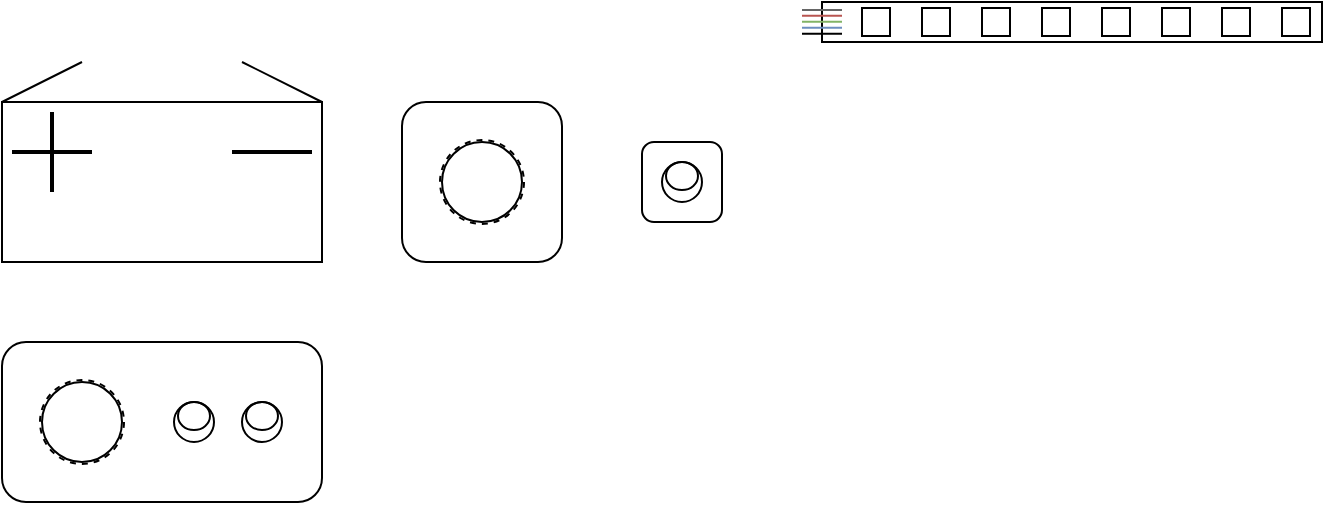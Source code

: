 <mxfile version="24.3.1" type="github">
  <diagram name="Page-1" id="7e0a89b8-554c-2b80-1dc8-d5c74ca68de4">
    <mxGraphModel dx="862" dy="777" grid="1" gridSize="10" guides="1" tooltips="1" connect="1" arrows="1" fold="1" page="1" pageScale="1" pageWidth="1100" pageHeight="850" background="none" math="0" shadow="0">
      <root>
        <mxCell id="0" />
        <mxCell id="1" parent="0" />
        <mxCell id="J7rhaMlsu3oNgTTagieO-64" value="" style="rounded=1;whiteSpace=wrap;html=1;container=0;" vertex="1" parent="1">
          <mxGeometry x="440" y="260" width="40" height="40" as="geometry" />
        </mxCell>
        <mxCell id="J7rhaMlsu3oNgTTagieO-1" value="" style="rounded=0;whiteSpace=wrap;html=1;" vertex="1" parent="1">
          <mxGeometry x="120" y="240" width="160" height="80" as="geometry" />
        </mxCell>
        <mxCell id="J7rhaMlsu3oNgTTagieO-2" value="" style="endArrow=none;html=1;rounded=0;exitX=0;exitY=0;exitDx=0;exitDy=0;" edge="1" parent="1" source="J7rhaMlsu3oNgTTagieO-1">
          <mxGeometry width="50" height="50" relative="1" as="geometry">
            <mxPoint x="280" y="230" as="sourcePoint" />
            <mxPoint x="160" y="220" as="targetPoint" />
          </mxGeometry>
        </mxCell>
        <mxCell id="J7rhaMlsu3oNgTTagieO-50" value="" style="group" vertex="1" connectable="0" parent="1">
          <mxGeometry x="120" y="360" width="160" height="80" as="geometry" />
        </mxCell>
        <mxCell id="J7rhaMlsu3oNgTTagieO-18" value="" style="rounded=1;whiteSpace=wrap;html=1;container=0;" vertex="1" parent="J7rhaMlsu3oNgTTagieO-50">
          <mxGeometry width="160" height="80" as="geometry" />
        </mxCell>
        <mxCell id="J7rhaMlsu3oNgTTagieO-19" value="" style="ellipse;whiteSpace=wrap;html=1;aspect=fixed;container=0;" vertex="1" parent="J7rhaMlsu3oNgTTagieO-50">
          <mxGeometry x="20" y="20" width="40" height="40" as="geometry" />
        </mxCell>
        <mxCell id="J7rhaMlsu3oNgTTagieO-20" value="" style="ellipse;whiteSpace=wrap;html=1;aspect=fixed;dashed=1;fillColor=none;strokeWidth=1;perimeterSpacing=0;container=0;" vertex="1" parent="J7rhaMlsu3oNgTTagieO-50">
          <mxGeometry x="19" y="19" width="42" height="42" as="geometry" />
        </mxCell>
        <mxCell id="J7rhaMlsu3oNgTTagieO-21" value="" style="ellipse;whiteSpace=wrap;html=1;aspect=fixed;container=0;" vertex="1" parent="J7rhaMlsu3oNgTTagieO-50">
          <mxGeometry x="86" y="30" width="20" height="20" as="geometry" />
        </mxCell>
        <mxCell id="J7rhaMlsu3oNgTTagieO-22" value="" style="ellipse;whiteSpace=wrap;html=1;aspect=fixed;container=0;" vertex="1" parent="J7rhaMlsu3oNgTTagieO-50">
          <mxGeometry x="120" y="30" width="20" height="20" as="geometry" />
        </mxCell>
        <mxCell id="J7rhaMlsu3oNgTTagieO-23" value="" style="ellipse;whiteSpace=wrap;html=1;fillColor=none;container=0;" vertex="1" parent="J7rhaMlsu3oNgTTagieO-50">
          <mxGeometry x="88" y="30" width="16" height="14" as="geometry" />
        </mxCell>
        <mxCell id="J7rhaMlsu3oNgTTagieO-24" value="" style="ellipse;whiteSpace=wrap;html=1;fillColor=none;container=0;" vertex="1" parent="J7rhaMlsu3oNgTTagieO-50">
          <mxGeometry x="122" y="30" width="16" height="14" as="geometry" />
        </mxCell>
        <mxCell id="J7rhaMlsu3oNgTTagieO-51" value="" style="group" vertex="1" connectable="0" parent="1">
          <mxGeometry x="320" y="240" width="80" height="80" as="geometry" />
        </mxCell>
        <mxCell id="J7rhaMlsu3oNgTTagieO-52" value="" style="rounded=1;whiteSpace=wrap;html=1;container=0;" vertex="1" parent="J7rhaMlsu3oNgTTagieO-51">
          <mxGeometry width="80" height="80" as="geometry" />
        </mxCell>
        <mxCell id="J7rhaMlsu3oNgTTagieO-59" value="" style="ellipse;whiteSpace=wrap;html=1;aspect=fixed;dashed=1;fillColor=none;strokeWidth=1;perimeterSpacing=0;container=0;" vertex="1" parent="J7rhaMlsu3oNgTTagieO-51">
          <mxGeometry x="19" y="19" width="42" height="42" as="geometry" />
        </mxCell>
        <mxCell id="J7rhaMlsu3oNgTTagieO-60" value="" style="ellipse;whiteSpace=wrap;html=1;aspect=fixed;fillColor=none;strokeWidth=1;perimeterSpacing=0;container=0;" vertex="1" parent="J7rhaMlsu3oNgTTagieO-51">
          <mxGeometry x="20" y="20" width="40" height="40" as="geometry" />
        </mxCell>
        <mxCell id="J7rhaMlsu3oNgTTagieO-61" value="" style="ellipse;whiteSpace=wrap;html=1;aspect=fixed;container=0;" vertex="1" parent="1">
          <mxGeometry x="450" y="270" width="20" height="20" as="geometry" />
        </mxCell>
        <mxCell id="J7rhaMlsu3oNgTTagieO-62" value="" style="ellipse;whiteSpace=wrap;html=1;fillColor=none;container=0;" vertex="1" parent="1">
          <mxGeometry x="452" y="270" width="16" height="14" as="geometry" />
        </mxCell>
        <mxCell id="J7rhaMlsu3oNgTTagieO-69" value="" style="endArrow=none;html=1;rounded=0;entryX=1;entryY=0;entryDx=0;entryDy=0;" edge="1" parent="1" target="J7rhaMlsu3oNgTTagieO-1">
          <mxGeometry width="50" height="50" relative="1" as="geometry">
            <mxPoint x="240" y="220" as="sourcePoint" />
            <mxPoint x="260" y="200" as="targetPoint" />
          </mxGeometry>
        </mxCell>
        <mxCell id="J7rhaMlsu3oNgTTagieO-70" value="" style="endArrow=none;html=1;rounded=0;strokeWidth=2;" edge="1" parent="1">
          <mxGeometry width="50" height="50" relative="1" as="geometry">
            <mxPoint x="125" y="265" as="sourcePoint" />
            <mxPoint x="165" y="265" as="targetPoint" />
          </mxGeometry>
        </mxCell>
        <mxCell id="J7rhaMlsu3oNgTTagieO-71" value="" style="endArrow=none;html=1;rounded=0;strokeWidth=2;" edge="1" parent="1">
          <mxGeometry width="50" height="50" relative="1" as="geometry">
            <mxPoint x="145" y="285" as="sourcePoint" />
            <mxPoint x="145" y="245" as="targetPoint" />
          </mxGeometry>
        </mxCell>
        <mxCell id="J7rhaMlsu3oNgTTagieO-72" value="" style="endArrow=none;html=1;rounded=0;strokeWidth=2;" edge="1" parent="1">
          <mxGeometry width="50" height="50" relative="1" as="geometry">
            <mxPoint x="235" y="265" as="sourcePoint" />
            <mxPoint x="275" y="265" as="targetPoint" />
          </mxGeometry>
        </mxCell>
        <mxCell id="J7rhaMlsu3oNgTTagieO-92" value="" style="group" vertex="1" connectable="0" parent="1">
          <mxGeometry x="520" y="190" width="260" height="20" as="geometry" />
        </mxCell>
        <mxCell id="J7rhaMlsu3oNgTTagieO-73" value="" style="rounded=0;whiteSpace=wrap;html=1;" vertex="1" parent="J7rhaMlsu3oNgTTagieO-92">
          <mxGeometry x="10" width="250" height="20" as="geometry" />
        </mxCell>
        <mxCell id="J7rhaMlsu3oNgTTagieO-77" value="" style="rounded=0;whiteSpace=wrap;html=1;strokeColor=default;align=center;verticalAlign=middle;fontFamily=Helvetica;fontSize=12;fontColor=default;fillColor=default;" vertex="1" parent="J7rhaMlsu3oNgTTagieO-92">
          <mxGeometry x="240" y="3" width="14" height="14" as="geometry" />
        </mxCell>
        <mxCell id="J7rhaMlsu3oNgTTagieO-79" value="" style="rounded=0;whiteSpace=wrap;html=1;strokeColor=default;align=center;verticalAlign=middle;fontFamily=Helvetica;fontSize=12;fontColor=default;fillColor=default;" vertex="1" parent="J7rhaMlsu3oNgTTagieO-92">
          <mxGeometry x="210" y="3" width="14" height="14" as="geometry" />
        </mxCell>
        <mxCell id="J7rhaMlsu3oNgTTagieO-80" value="" style="rounded=0;whiteSpace=wrap;html=1;strokeColor=default;align=center;verticalAlign=middle;fontFamily=Helvetica;fontSize=12;fontColor=default;fillColor=default;" vertex="1" parent="J7rhaMlsu3oNgTTagieO-92">
          <mxGeometry x="180" y="3" width="14" height="14" as="geometry" />
        </mxCell>
        <mxCell id="J7rhaMlsu3oNgTTagieO-81" value="" style="rounded=0;whiteSpace=wrap;html=1;strokeColor=default;align=center;verticalAlign=middle;fontFamily=Helvetica;fontSize=12;fontColor=default;fillColor=default;" vertex="1" parent="J7rhaMlsu3oNgTTagieO-92">
          <mxGeometry x="150" y="3" width="14" height="14" as="geometry" />
        </mxCell>
        <mxCell id="J7rhaMlsu3oNgTTagieO-82" value="" style="rounded=0;whiteSpace=wrap;html=1;strokeColor=default;align=center;verticalAlign=middle;fontFamily=Helvetica;fontSize=12;fontColor=default;fillColor=default;" vertex="1" parent="J7rhaMlsu3oNgTTagieO-92">
          <mxGeometry x="120" y="3" width="14" height="14" as="geometry" />
        </mxCell>
        <mxCell id="J7rhaMlsu3oNgTTagieO-83" value="" style="rounded=0;whiteSpace=wrap;html=1;strokeColor=default;align=center;verticalAlign=middle;fontFamily=Helvetica;fontSize=12;fontColor=default;fillColor=default;" vertex="1" parent="J7rhaMlsu3oNgTTagieO-92">
          <mxGeometry x="90" y="3" width="14" height="14" as="geometry" />
        </mxCell>
        <mxCell id="J7rhaMlsu3oNgTTagieO-84" value="" style="rounded=0;whiteSpace=wrap;html=1;strokeColor=default;align=center;verticalAlign=middle;fontFamily=Helvetica;fontSize=12;fontColor=default;fillColor=default;" vertex="1" parent="J7rhaMlsu3oNgTTagieO-92">
          <mxGeometry x="60" y="3" width="14" height="14" as="geometry" />
        </mxCell>
        <mxCell id="J7rhaMlsu3oNgTTagieO-85" value="" style="rounded=0;whiteSpace=wrap;html=1;strokeColor=default;align=center;verticalAlign=middle;fontFamily=Helvetica;fontSize=12;fontColor=default;fillColor=default;" vertex="1" parent="J7rhaMlsu3oNgTTagieO-92">
          <mxGeometry x="30" y="3" width="14" height="14" as="geometry" />
        </mxCell>
        <mxCell id="J7rhaMlsu3oNgTTagieO-86" value="" style="endArrow=none;html=1;rounded=0;fontFamily=Helvetica;fontSize=12;fontColor=default;resizable=0;fillColor=#f5f5f5;strokeColor=#666666;" edge="1" parent="J7rhaMlsu3oNgTTagieO-92">
          <mxGeometry width="50" height="50" relative="1" as="geometry">
            <mxPoint x="20" y="4" as="sourcePoint" />
            <mxPoint y="4" as="targetPoint" />
          </mxGeometry>
        </mxCell>
        <mxCell id="J7rhaMlsu3oNgTTagieO-88" value="" style="endArrow=none;html=1;rounded=0;fontFamily=Helvetica;fontSize=12;fontColor=default;resizable=0;fillColor=#d5e8d4;strokeColor=#82b366;" edge="1" parent="J7rhaMlsu3oNgTTagieO-92">
          <mxGeometry width="50" height="50" relative="1" as="geometry">
            <mxPoint x="20" y="9.93" as="sourcePoint" />
            <mxPoint y="9.93" as="targetPoint" />
          </mxGeometry>
        </mxCell>
        <mxCell id="J7rhaMlsu3oNgTTagieO-89" value="" style="endArrow=none;html=1;rounded=0;fontFamily=Helvetica;fontSize=12;fontColor=default;resizable=0;" edge="1" parent="J7rhaMlsu3oNgTTagieO-92">
          <mxGeometry width="50" height="50" relative="1" as="geometry">
            <mxPoint x="20" y="15.87" as="sourcePoint" />
            <mxPoint y="15.87" as="targetPoint" />
          </mxGeometry>
        </mxCell>
        <mxCell id="J7rhaMlsu3oNgTTagieO-90" value="" style="endArrow=none;html=1;rounded=0;fontFamily=Helvetica;fontSize=12;fontColor=default;resizable=0;fillColor=#dae8fc;strokeColor=#6c8ebf;" edge="1" parent="J7rhaMlsu3oNgTTagieO-92">
          <mxGeometry width="50" height="50" relative="1" as="geometry">
            <mxPoint x="20" y="12.87" as="sourcePoint" />
            <mxPoint y="12.87" as="targetPoint" />
          </mxGeometry>
        </mxCell>
        <mxCell id="J7rhaMlsu3oNgTTagieO-91" value="" style="endArrow=none;html=1;rounded=0;fontFamily=Helvetica;fontSize=12;fontColor=default;resizable=0;fillColor=#f8cecc;strokeColor=#b85450;" edge="1" parent="J7rhaMlsu3oNgTTagieO-92">
          <mxGeometry width="50" height="50" relative="1" as="geometry">
            <mxPoint x="20" y="6.93" as="sourcePoint" />
            <mxPoint y="6.93" as="targetPoint" />
          </mxGeometry>
        </mxCell>
      </root>
    </mxGraphModel>
  </diagram>
</mxfile>
